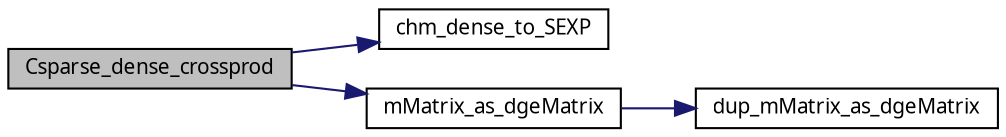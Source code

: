 digraph G
{
  edge [fontname="FreeSans.ttf",fontsize=10,labelfontname="FreeSans.ttf",labelfontsize=10];
  node [fontname="FreeSans.ttf",fontsize=10,shape=record];
  rankdir=LR;
  Node1 [label="Csparse_dense_crossprod",height=0.2,width=0.4,color="black", fillcolor="grey75", style="filled" fontcolor="black"];
  Node1 -> Node2 [color="midnightblue",fontsize=10,style="solid",fontname="FreeSans.ttf"];
  Node2 [label="chm_dense_to_SEXP",height=0.2,width=0.4,color="black", fillcolor="white", style="filled",URL="$chm__common_8c.html#c0552f8d5248824ec90a314b69bd1408",tooltip="Copy the contents of a to an appropriate denseMatrix object and, optionally, free..."];
  Node1 -> Node3 [color="midnightblue",fontsize=10,style="solid",fontname="FreeSans.ttf"];
  Node3 [label="mMatrix_as_dgeMatrix",height=0.2,width=0.4,color="black", fillcolor="white", style="filled",URL="$Mutils_8h.html#460951a1f5dadb579d977ba114eec12e"];
  Node3 -> Node4 [color="midnightblue",fontsize=10,style="solid",fontname="FreeSans.ttf"];
  Node4 [label="dup_mMatrix_as_dgeMatrix",height=0.2,width=0.4,color="black", fillcolor="white", style="filled",URL="$Mutils_8c.html#574d0797f3bfb4cb555038c8d90cceb8"];
}
